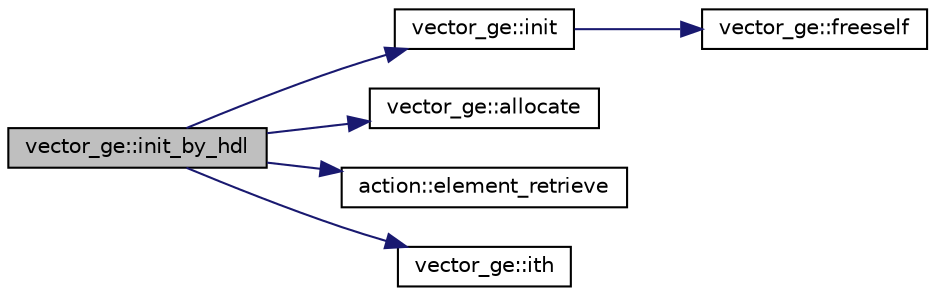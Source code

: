 digraph "vector_ge::init_by_hdl"
{
  edge [fontname="Helvetica",fontsize="10",labelfontname="Helvetica",labelfontsize="10"];
  node [fontname="Helvetica",fontsize="10",shape=record];
  rankdir="LR";
  Node2183 [label="vector_ge::init_by_hdl",height=0.2,width=0.4,color="black", fillcolor="grey75", style="filled", fontcolor="black"];
  Node2183 -> Node2184 [color="midnightblue",fontsize="10",style="solid",fontname="Helvetica"];
  Node2184 [label="vector_ge::init",height=0.2,width=0.4,color="black", fillcolor="white", style="filled",URL="$d4/d6e/classvector__ge.html#afe1d6befd1f1501e6be34afbaa9d30a8"];
  Node2184 -> Node2185 [color="midnightblue",fontsize="10",style="solid",fontname="Helvetica"];
  Node2185 [label="vector_ge::freeself",height=0.2,width=0.4,color="black", fillcolor="white", style="filled",URL="$d4/d6e/classvector__ge.html#aa002e4b715cc73a9b8b367d29700b452"];
  Node2183 -> Node2186 [color="midnightblue",fontsize="10",style="solid",fontname="Helvetica"];
  Node2186 [label="vector_ge::allocate",height=0.2,width=0.4,color="black", fillcolor="white", style="filled",URL="$d4/d6e/classvector__ge.html#a35b062a9201b30f0a87bf87702d243ae"];
  Node2183 -> Node2187 [color="midnightblue",fontsize="10",style="solid",fontname="Helvetica"];
  Node2187 [label="action::element_retrieve",height=0.2,width=0.4,color="black", fillcolor="white", style="filled",URL="$d2/d86/classaction.html#ad28f6f8810ffbad64c1490f78e51e2b1"];
  Node2183 -> Node2188 [color="midnightblue",fontsize="10",style="solid",fontname="Helvetica"];
  Node2188 [label="vector_ge::ith",height=0.2,width=0.4,color="black", fillcolor="white", style="filled",URL="$d4/d6e/classvector__ge.html#a1ff002e8b746a9beb119d57dcd4a15ff"];
}
